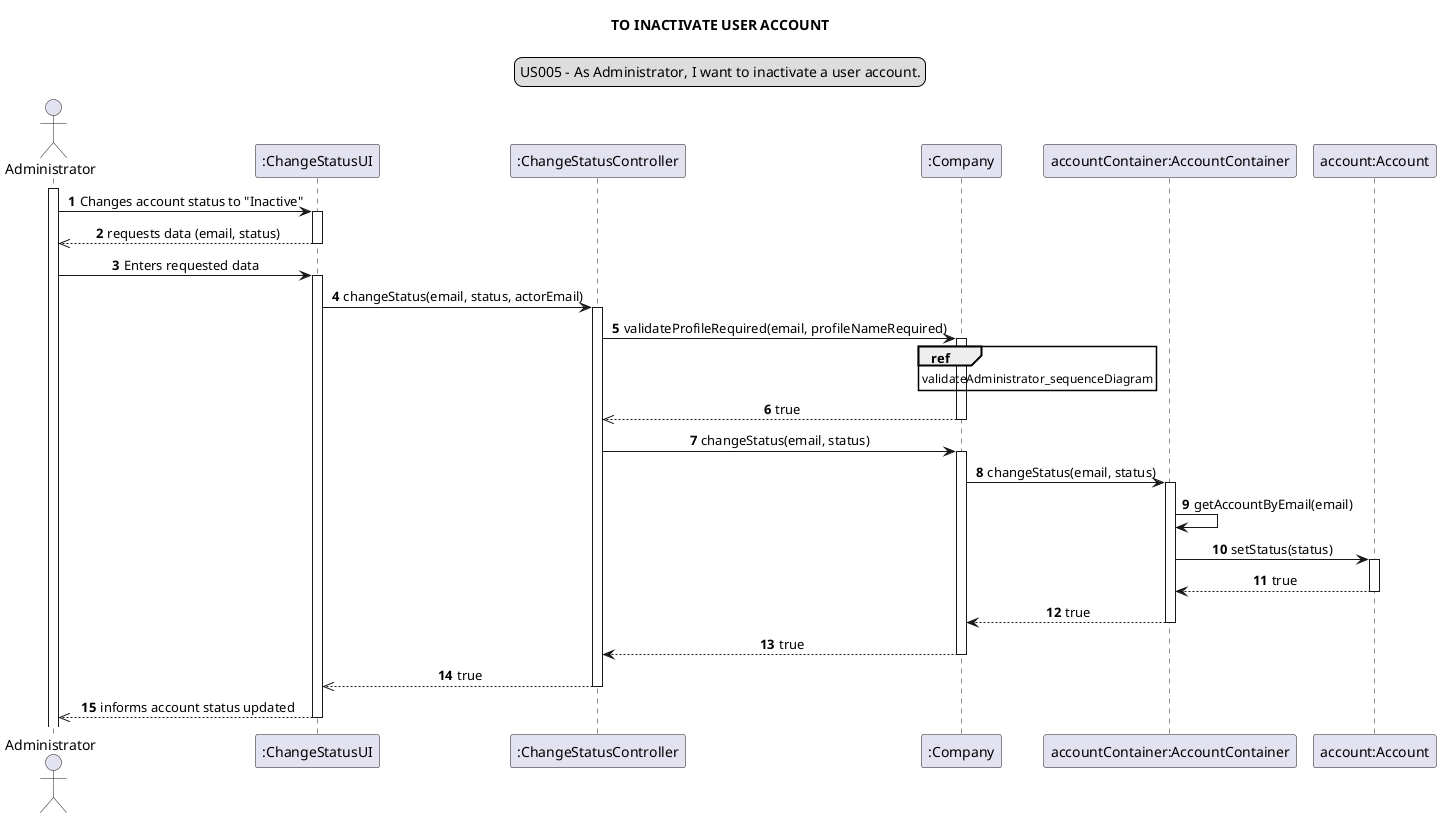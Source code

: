 @startuml
legend top
US005 - As Administrator, I want to inactivate a user account.
end legend
skinparam sequenceMessageAlign center
title TO INACTIVATE USER ACCOUNT
autonumber
actor "Administrator" as administrator
participant ":ChangeStatusUI" as ui
participant ":ChangeStatusController" as controller
participant ":Company" as company
participant "accountContainer:AccountContainer" as container
participant "account:Account" as account

activate administrator

administrator -> ui : Changes account status to "Inactive"
activate ui

ui -->> administrator: requests data (email, status)
deactivate ui
administrator -> ui: Enters requested data
activate ui

ui -> controller: changeStatus(email, status, actorEmail)
activate controller

controller -> company: validateProfileRequired(email, profileNameRequired)
activate company
ref over company: validateAdministrator_sequenceDiagram
company -->> controller: true
deactivate company
controller -> company: changeStatus(email, status)
activate company

company ->container: changeStatus(email, status)
activate container
container-> container: getAccountByEmail(email)
container -> account: setStatus(status)
activate account
container <-- account: true
deactivate account
container --> company: true
deactivate container
company --> controller: true
deactivate company
controller -->> ui: true
deactivate controller
ui -->> administrator: informs account status updated
deactivate ui

@enduml


